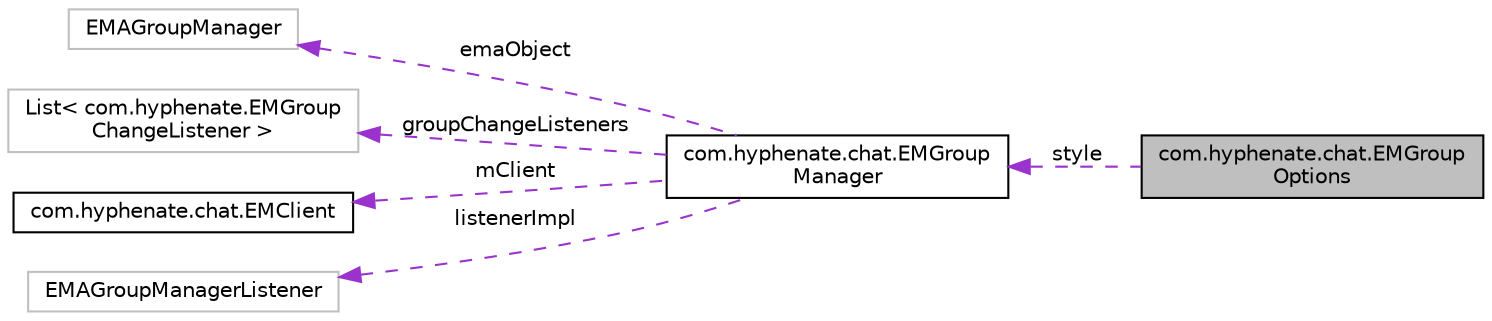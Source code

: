 digraph "com.hyphenate.chat.EMGroupOptions"
{
  edge [fontname="Helvetica",fontsize="10",labelfontname="Helvetica",labelfontsize="10"];
  node [fontname="Helvetica",fontsize="10",shape=record];
  rankdir="LR";
  Node1 [label="com.hyphenate.chat.EMGroup\lOptions",height=0.2,width=0.4,color="black", fillcolor="grey75", style="filled", fontcolor="black"];
  Node2 -> Node1 [dir="back",color="darkorchid3",fontsize="10",style="dashed",label=" style" ,fontname="Helvetica"];
  Node2 [label="com.hyphenate.chat.EMGroup\lManager",height=0.2,width=0.4,color="black", fillcolor="white", style="filled",URL="$classcom_1_1hyphenate_1_1chat_1_1EMGroupManager.html"];
  Node3 -> Node2 [dir="back",color="darkorchid3",fontsize="10",style="dashed",label=" emaObject" ,fontname="Helvetica"];
  Node3 [label="EMAGroupManager",height=0.2,width=0.4,color="grey75", fillcolor="white", style="filled"];
  Node4 -> Node2 [dir="back",color="darkorchid3",fontsize="10",style="dashed",label=" groupChangeListeners" ,fontname="Helvetica"];
  Node4 [label="List\< com.hyphenate.EMGroup\lChangeListener \>",height=0.2,width=0.4,color="grey75", fillcolor="white", style="filled"];
  Node5 -> Node2 [dir="back",color="darkorchid3",fontsize="10",style="dashed",label=" mClient" ,fontname="Helvetica"];
  Node5 [label="com.hyphenate.chat.EMClient",height=0.2,width=0.4,color="black", fillcolor="white", style="filled",URL="$classcom_1_1hyphenate_1_1chat_1_1EMClient.html"];
  Node6 -> Node2 [dir="back",color="darkorchid3",fontsize="10",style="dashed",label=" listenerImpl" ,fontname="Helvetica"];
  Node6 [label="EMAGroupManagerListener",height=0.2,width=0.4,color="grey75", fillcolor="white", style="filled"];
}
